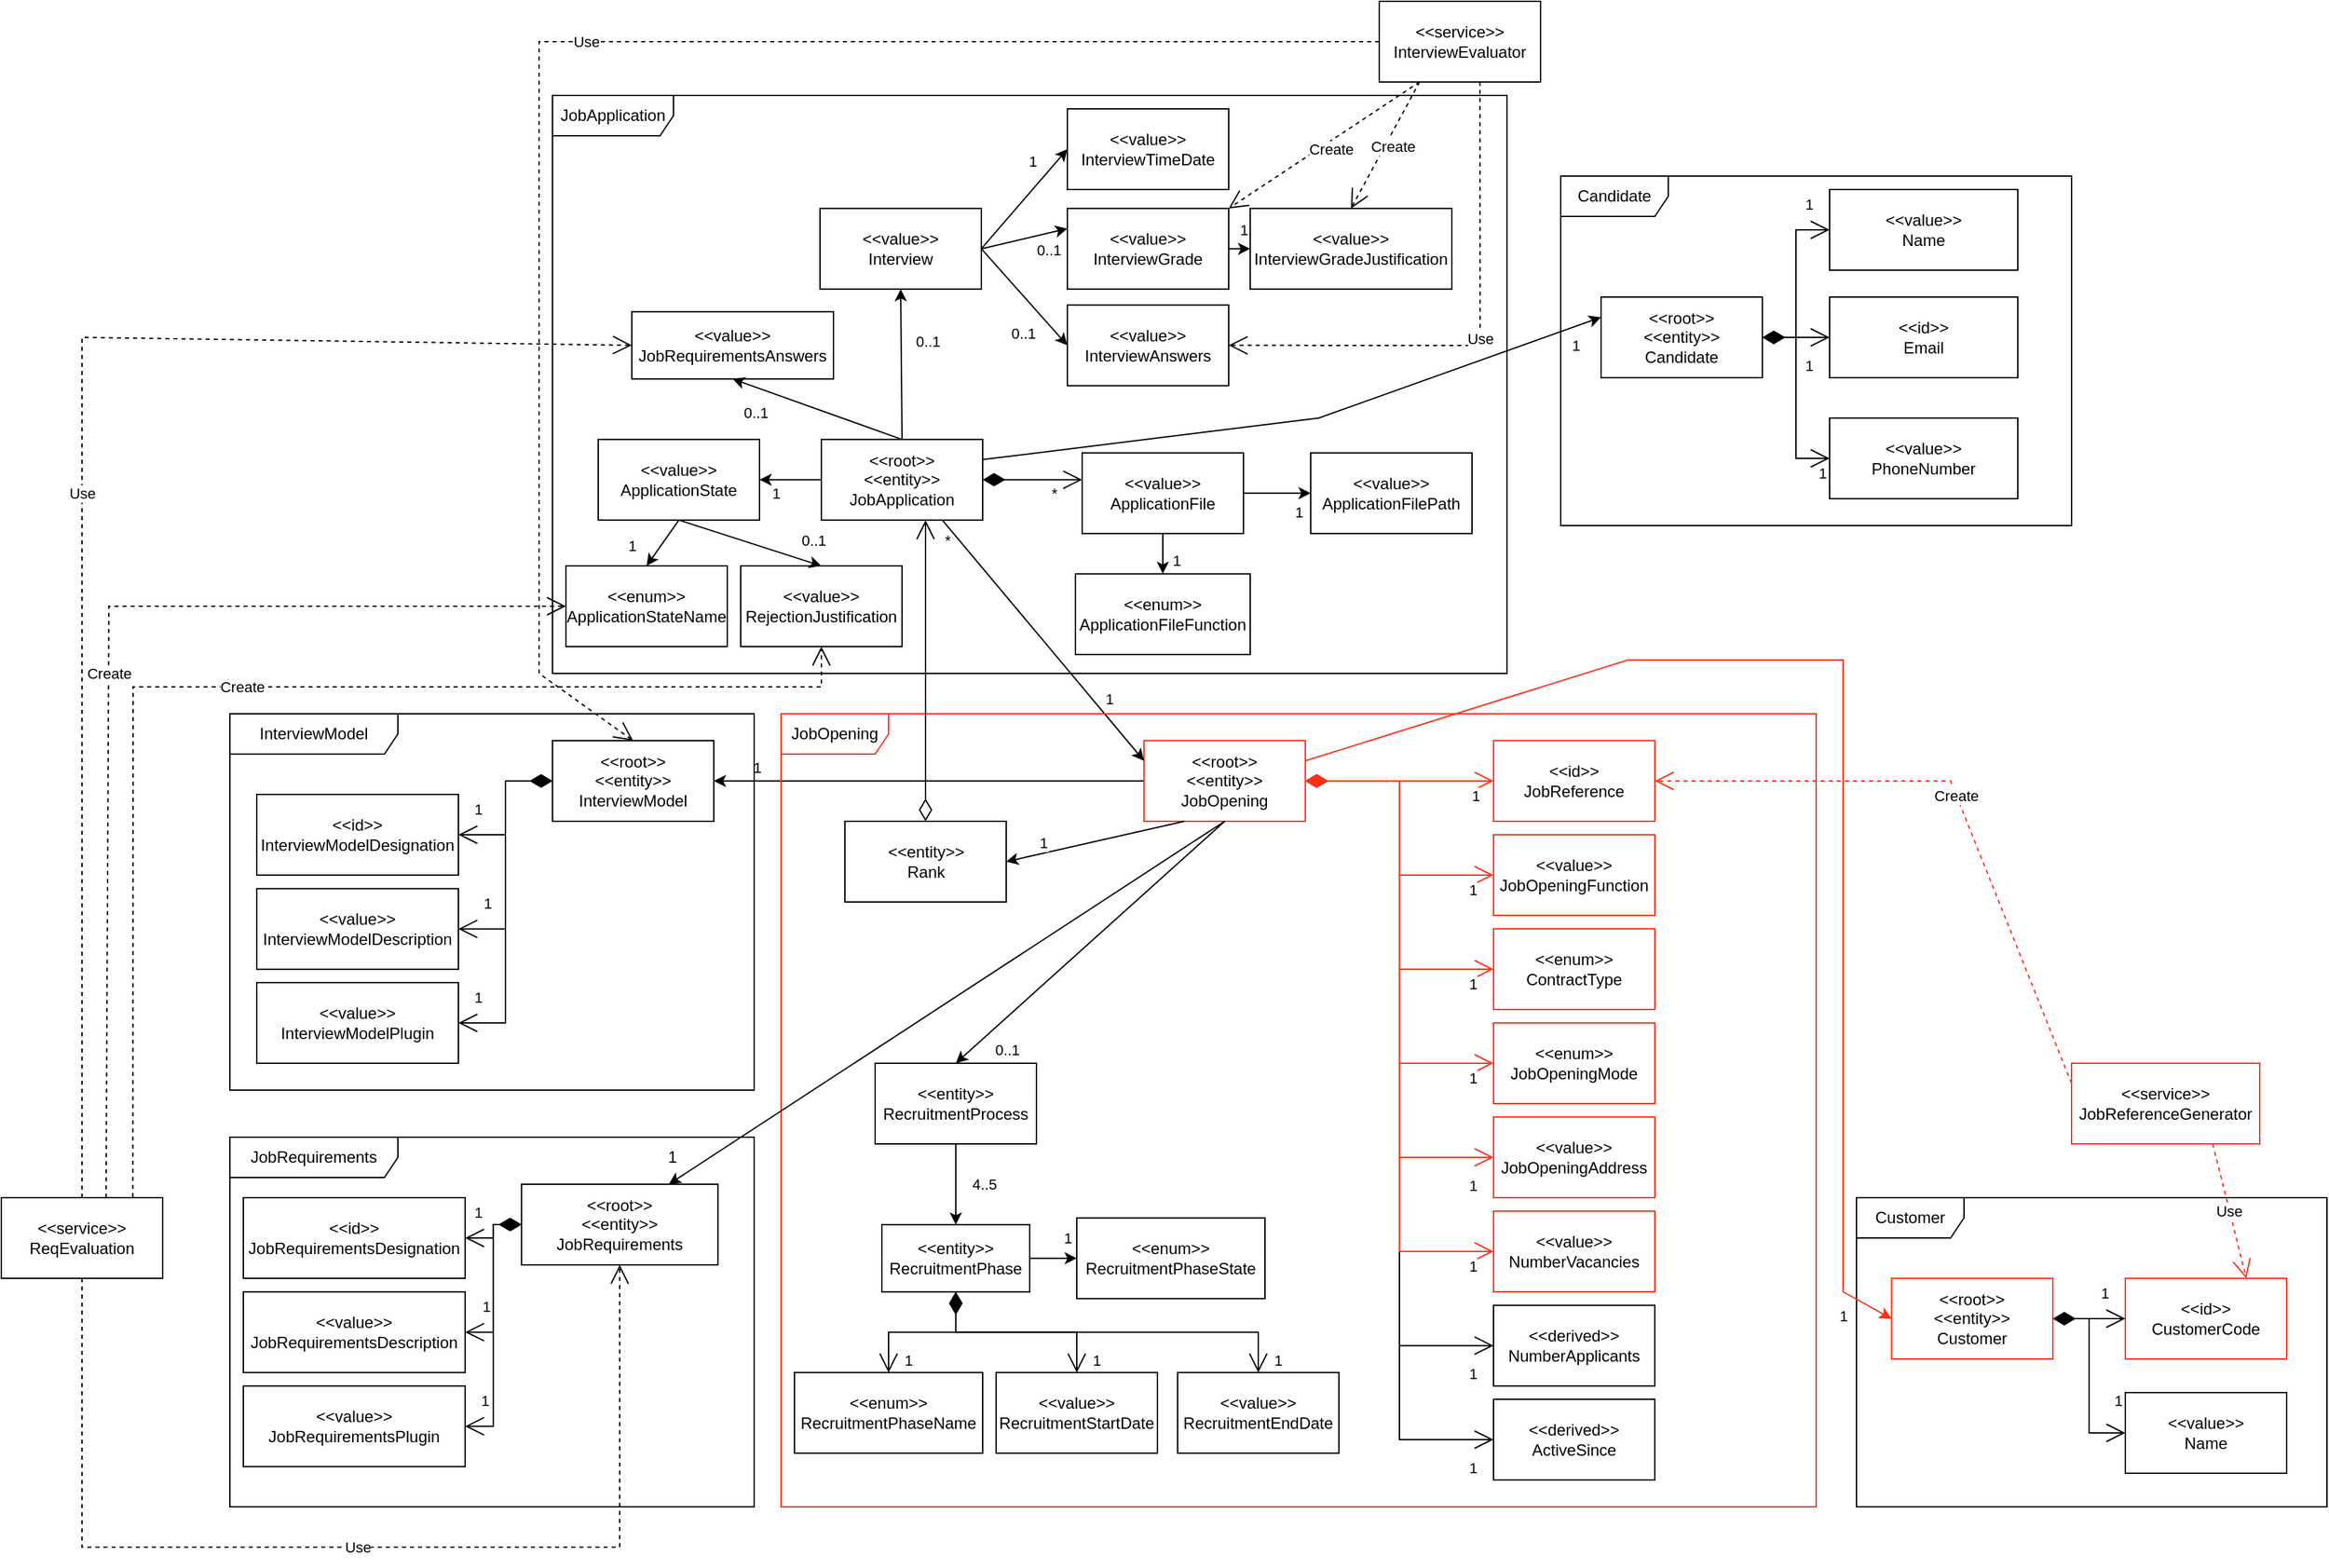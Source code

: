 <mxfile version="24.4.8" type="device">
  <diagram id="xD9Q1s5ZORBC8W6hOrRu" name="Página-1">
    <mxGraphModel dx="2024" dy="800" grid="1" gridSize="10" guides="1" tooltips="1" connect="1" arrows="1" fold="1" page="1" pageScale="1" pageWidth="827" pageHeight="1169" math="0" shadow="0">
      <root>
        <mxCell id="0" />
        <mxCell id="1" parent="0" />
        <mxCell id="188cX_Mxz5e6BBPMjglI-1" value="&lt;div&gt;&amp;lt;&amp;lt;root&amp;gt;&amp;gt;&lt;/div&gt;&amp;lt;&amp;lt;entity&amp;gt;&amp;gt;&lt;div&gt;JobApplication&lt;/div&gt;" style="rounded=0;whiteSpace=wrap;html=1;" parent="1" vertex="1">
          <mxGeometry x="50" y="505.91" width="120" height="60" as="geometry" />
        </mxCell>
        <mxCell id="188cX_Mxz5e6BBPMjglI-2" value="&lt;div&gt;&amp;lt;&amp;lt;root&amp;gt;&amp;gt;&lt;/div&gt;&amp;lt;&amp;lt;entity&amp;gt;&amp;gt;&lt;div&gt;Candidate&lt;/div&gt;" style="rounded=0;whiteSpace=wrap;html=1;" parent="1" vertex="1">
          <mxGeometry x="630" y="400" width="120" height="60" as="geometry" />
        </mxCell>
        <mxCell id="dknXFNBfEHm1j-oNO7Y4-6" style="edgeStyle=orthogonalEdgeStyle;rounded=0;orthogonalLoop=1;jettySize=auto;html=1;exitX=0;exitY=0.5;exitDx=0;exitDy=0;" parent="1" source="188cX_Mxz5e6BBPMjglI-3" target="188cX_Mxz5e6BBPMjglI-41" edge="1">
          <mxGeometry relative="1" as="geometry" />
        </mxCell>
        <mxCell id="dknXFNBfEHm1j-oNO7Y4-7" value="1" style="edgeLabel;html=1;align=center;verticalAlign=middle;resizable=0;points=[];" parent="dknXFNBfEHm1j-oNO7Y4-6" vertex="1" connectable="0">
          <mxGeometry x="0.785" relative="1" as="geometry">
            <mxPoint x="-3" y="-10" as="offset" />
          </mxGeometry>
        </mxCell>
        <mxCell id="188cX_Mxz5e6BBPMjglI-3" value="&lt;div&gt;&amp;lt;&amp;lt;root&amp;gt;&amp;gt;&lt;/div&gt;&amp;lt;&amp;lt;entity&amp;gt;&amp;gt;&lt;div&gt;JobOpening&lt;/div&gt;" style="rounded=0;whiteSpace=wrap;html=1;strokeColor=#FF2E17;" parent="1" vertex="1">
          <mxGeometry x="290" y="730" width="120" height="60" as="geometry" />
        </mxCell>
        <mxCell id="188cX_Mxz5e6BBPMjglI-5" value="" style="endArrow=classic;html=1;rounded=0;exitX=1;exitY=0.25;exitDx=0;exitDy=0;entryX=0;entryY=0.25;entryDx=0;entryDy=0;" parent="1" source="188cX_Mxz5e6BBPMjglI-1" target="188cX_Mxz5e6BBPMjglI-2" edge="1">
          <mxGeometry width="50" height="50" relative="1" as="geometry">
            <mxPoint x="200" y="710" as="sourcePoint" />
            <mxPoint x="250" y="660" as="targetPoint" />
            <Array as="points">
              <mxPoint x="420" y="490" />
            </Array>
          </mxGeometry>
        </mxCell>
        <mxCell id="188cX_Mxz5e6BBPMjglI-6" value="1" style="edgeLabel;html=1;align=center;verticalAlign=middle;resizable=0;points=[];" parent="188cX_Mxz5e6BBPMjglI-5" vertex="1" connectable="0">
          <mxGeometry x="0.634" y="-1" relative="1" as="geometry">
            <mxPoint x="62" y="-9" as="offset" />
          </mxGeometry>
        </mxCell>
        <mxCell id="188cX_Mxz5e6BBPMjglI-9" value="&amp;lt;&amp;lt;value&amp;gt;&amp;gt;&lt;div&gt;Name&lt;/div&gt;" style="rounded=0;whiteSpace=wrap;html=1;" parent="1" vertex="1">
          <mxGeometry x="800" y="320" width="140" height="60" as="geometry" />
        </mxCell>
        <mxCell id="188cX_Mxz5e6BBPMjglI-10" value="&amp;lt;&amp;lt;id&amp;gt;&amp;gt;&lt;div&gt;Email&lt;/div&gt;" style="rounded=0;whiteSpace=wrap;html=1;" parent="1" vertex="1">
          <mxGeometry x="800" y="400" width="140" height="60" as="geometry" />
        </mxCell>
        <mxCell id="188cX_Mxz5e6BBPMjglI-11" value="&amp;lt;&amp;lt;value&amp;gt;&amp;gt;&lt;div&gt;PhoneNumber&lt;/div&gt;" style="rounded=0;whiteSpace=wrap;html=1;" parent="1" vertex="1">
          <mxGeometry x="800" y="490" width="140" height="60" as="geometry" />
        </mxCell>
        <mxCell id="188cX_Mxz5e6BBPMjglI-19" value="&amp;lt;&amp;lt;value&amp;gt;&amp;gt;&lt;div&gt;ApplicationState&lt;/div&gt;" style="rounded=0;whiteSpace=wrap;html=1;" parent="1" vertex="1">
          <mxGeometry x="-116" y="505.91" width="120" height="60" as="geometry" />
        </mxCell>
        <mxCell id="188cX_Mxz5e6BBPMjglI-29" value="" style="endArrow=classic;html=1;rounded=0;exitX=0.75;exitY=1;exitDx=0;exitDy=0;entryX=0;entryY=0.25;entryDx=0;entryDy=0;" parent="1" source="188cX_Mxz5e6BBPMjglI-1" target="188cX_Mxz5e6BBPMjglI-3" edge="1">
          <mxGeometry width="50" height="50" relative="1" as="geometry">
            <mxPoint x="280" y="530" as="sourcePoint" />
            <mxPoint x="330" y="480" as="targetPoint" />
          </mxGeometry>
        </mxCell>
        <mxCell id="188cX_Mxz5e6BBPMjglI-30" value="1" style="edgeLabel;html=1;align=center;verticalAlign=middle;resizable=0;points=[];" parent="188cX_Mxz5e6BBPMjglI-29" vertex="1" connectable="0">
          <mxGeometry x="0.445" y="1" relative="1" as="geometry">
            <mxPoint x="14" y="4" as="offset" />
          </mxGeometry>
        </mxCell>
        <mxCell id="pqjLM57G-Tp6ptc0L5d2-8" style="edgeStyle=orthogonalEdgeStyle;rounded=0;orthogonalLoop=1;jettySize=auto;html=1;exitX=1;exitY=0.5;exitDx=0;exitDy=0;entryX=0;entryY=0.5;entryDx=0;entryDy=0;" parent="1" source="188cX_Mxz5e6BBPMjglI-31" target="pqjLM57G-Tp6ptc0L5d2-6" edge="1">
          <mxGeometry relative="1" as="geometry" />
        </mxCell>
        <mxCell id="pqjLM57G-Tp6ptc0L5d2-9" value="1" style="edgeLabel;html=1;align=center;verticalAlign=middle;resizable=0;points=[];" parent="pqjLM57G-Tp6ptc0L5d2-8" vertex="1" connectable="0">
          <mxGeometry x="0.207" y="1" relative="1" as="geometry">
            <mxPoint x="1" y="-13" as="offset" />
          </mxGeometry>
        </mxCell>
        <mxCell id="188cX_Mxz5e6BBPMjglI-31" value="&amp;lt;&amp;lt;value&amp;gt;&amp;gt;&lt;div&gt;InterviewGrade&lt;/div&gt;" style="rounded=0;whiteSpace=wrap;html=1;" parent="1" vertex="1">
          <mxGeometry x="233" y="334.09" width="120" height="60" as="geometry" />
        </mxCell>
        <mxCell id="188cX_Mxz5e6BBPMjglI-32" value="&lt;div&gt;&lt;span style=&quot;background-color: initial;&quot;&gt;&amp;lt;&amp;lt;value&amp;gt;&amp;gt;&lt;/span&gt;&lt;/div&gt;&lt;div&gt;Interview&lt;/div&gt;" style="rounded=0;whiteSpace=wrap;html=1;" parent="1" vertex="1">
          <mxGeometry x="49" y="334.09" width="120" height="60" as="geometry" />
        </mxCell>
        <mxCell id="188cX_Mxz5e6BBPMjglI-35" value="" style="endArrow=classic;html=1;rounded=0;exitX=1;exitY=0.5;exitDx=0;exitDy=0;entryX=0;entryY=0.25;entryDx=0;entryDy=0;" parent="1" source="188cX_Mxz5e6BBPMjglI-32" target="188cX_Mxz5e6BBPMjglI-31" edge="1">
          <mxGeometry width="50" height="50" relative="1" as="geometry">
            <mxPoint x="49" y="514.09" as="sourcePoint" />
            <mxPoint x="239" y="348.91" as="targetPoint" />
          </mxGeometry>
        </mxCell>
        <mxCell id="188cX_Mxz5e6BBPMjglI-36" value="0..1" style="edgeLabel;html=1;align=center;verticalAlign=middle;resizable=0;points=[];" parent="188cX_Mxz5e6BBPMjglI-35" vertex="1" connectable="0">
          <mxGeometry x="0.548" y="2" relative="1" as="geometry">
            <mxPoint x="1" y="14" as="offset" />
          </mxGeometry>
        </mxCell>
        <mxCell id="188cX_Mxz5e6BBPMjglI-39" value="" style="endArrow=classic;html=1;rounded=0;exitX=0.5;exitY=0;exitDx=0;exitDy=0;entryX=0.5;entryY=1;entryDx=0;entryDy=0;" parent="1" source="188cX_Mxz5e6BBPMjglI-1" target="188cX_Mxz5e6BBPMjglI-32" edge="1">
          <mxGeometry width="50" height="50" relative="1" as="geometry">
            <mxPoint x="99" y="495.91" as="sourcePoint" />
            <mxPoint x="149" y="445.91" as="targetPoint" />
          </mxGeometry>
        </mxCell>
        <mxCell id="188cX_Mxz5e6BBPMjglI-40" value="0..1" style="edgeLabel;html=1;align=center;verticalAlign=middle;resizable=0;points=[];" parent="188cX_Mxz5e6BBPMjglI-39" vertex="1" connectable="0">
          <mxGeometry x="0.803" y="1" relative="1" as="geometry">
            <mxPoint x="21" y="28" as="offset" />
          </mxGeometry>
        </mxCell>
        <mxCell id="188cX_Mxz5e6BBPMjglI-41" value="&lt;div&gt;&amp;lt;&amp;lt;root&amp;gt;&amp;gt;&lt;/div&gt;&amp;lt;&amp;lt;entity&amp;gt;&amp;gt;&lt;div&gt;&lt;div&gt;InterviewModel&lt;/div&gt;&lt;/div&gt;" style="rounded=0;whiteSpace=wrap;html=1;" parent="1" vertex="1">
          <mxGeometry x="-150" y="730.0" width="120" height="60" as="geometry" />
        </mxCell>
        <mxCell id="188cX_Mxz5e6BBPMjglI-44" value="JobApplication" style="shape=umlFrame;whiteSpace=wrap;html=1;pointerEvents=0;width=90;height=30;" parent="1" vertex="1">
          <mxGeometry x="-150" y="250" width="710" height="430" as="geometry" />
        </mxCell>
        <mxCell id="188cX_Mxz5e6BBPMjglI-45" value="Candidate" style="shape=umlFrame;whiteSpace=wrap;html=1;pointerEvents=0;width=80;height=30;" parent="1" vertex="1">
          <mxGeometry x="600" y="310" width="380" height="260" as="geometry" />
        </mxCell>
        <mxCell id="188cX_Mxz5e6BBPMjglI-55" value="JobOpening" style="shape=umlFrame;whiteSpace=wrap;html=1;pointerEvents=0;width=80;height=30;strokeColor=#FF2E17;" parent="1" vertex="1">
          <mxGeometry x="20" y="710" width="770" height="590" as="geometry" />
        </mxCell>
        <mxCell id="188cX_Mxz5e6BBPMjglI-56" value="&amp;lt;&amp;lt;entity&amp;gt;&amp;gt;&lt;div&gt;RecruitmentPhase&lt;/div&gt;" style="html=1;whiteSpace=wrap;" parent="1" vertex="1">
          <mxGeometry x="95" y="1090.11" width="110" height="50" as="geometry" />
        </mxCell>
        <mxCell id="188cX_Mxz5e6BBPMjglI-66" value="&lt;div&gt;&lt;span style=&quot;background-color: initial;&quot;&gt;&amp;lt;&amp;lt;entity&amp;gt;&amp;gt;&lt;/span&gt;&lt;/div&gt;&lt;div&gt;RecruitmentProcess&lt;/div&gt;" style="whiteSpace=wrap;html=1;" parent="1" vertex="1">
          <mxGeometry x="90" y="970" width="120" height="60" as="geometry" />
        </mxCell>
        <mxCell id="188cX_Mxz5e6BBPMjglI-67" value="&amp;lt;&amp;lt;id&amp;gt;&amp;gt;&lt;div&gt;JobReference&lt;/div&gt;" style="whiteSpace=wrap;html=1;strokeColor=#FF2E17;" parent="1" vertex="1">
          <mxGeometry x="550" y="730" width="120" height="60" as="geometry" />
        </mxCell>
        <mxCell id="188cX_Mxz5e6BBPMjglI-68" value="&amp;lt;&amp;lt;value&amp;gt;&amp;gt;&lt;div&gt;JobOpeningFunction&lt;/div&gt;" style="whiteSpace=wrap;html=1;strokeColor=#FF2E17;" parent="1" vertex="1">
          <mxGeometry x="550" y="800" width="120" height="60" as="geometry" />
        </mxCell>
        <mxCell id="188cX_Mxz5e6BBPMjglI-75" value="&amp;lt;&amp;lt;root&amp;gt;&amp;gt;&lt;div&gt;&amp;lt;&amp;lt;entity&amp;gt;&amp;gt;&lt;div&gt;Customer&lt;/div&gt;&lt;/div&gt;" style="whiteSpace=wrap;html=1;strokeColor=#FF2E17;" parent="1" vertex="1">
          <mxGeometry x="846.12" y="1130" width="120" height="60" as="geometry" />
        </mxCell>
        <mxCell id="188cX_Mxz5e6BBPMjglI-79" value="Customer" style="shape=umlFrame;whiteSpace=wrap;html=1;pointerEvents=0;width=80;height=30;" parent="1" vertex="1">
          <mxGeometry x="820" y="1070" width="350" height="230" as="geometry" />
        </mxCell>
        <mxCell id="188cX_Mxz5e6BBPMjglI-90" value="" style="endArrow=classic;html=1;rounded=0;exitX=1;exitY=0.25;exitDx=0;exitDy=0;entryX=0;entryY=0.5;entryDx=0;entryDy=0;strokeColor=#FF2E17;" parent="1" source="188cX_Mxz5e6BBPMjglI-3" target="188cX_Mxz5e6BBPMjglI-75" edge="1">
          <mxGeometry width="50" height="50" relative="1" as="geometry">
            <mxPoint x="460" y="800" as="sourcePoint" />
            <mxPoint x="600" y="810" as="targetPoint" />
            <Array as="points">
              <mxPoint x="650" y="670" />
              <mxPoint x="810" y="670" />
              <mxPoint x="810" y="1140" />
            </Array>
          </mxGeometry>
        </mxCell>
        <mxCell id="188cX_Mxz5e6BBPMjglI-91" value="1" style="edgeLabel;html=1;align=center;verticalAlign=middle;resizable=0;points=[];" parent="188cX_Mxz5e6BBPMjglI-90" vertex="1" connectable="0">
          <mxGeometry x="0.681" y="-1" relative="1" as="geometry">
            <mxPoint x="1" y="124" as="offset" />
          </mxGeometry>
        </mxCell>
        <mxCell id="188cX_Mxz5e6BBPMjglI-92" value="&amp;lt;&amp;lt;derived&amp;gt;&amp;gt;&lt;div&gt;NumberApplicants&lt;/div&gt;" style="rounded=0;whiteSpace=wrap;html=1;" parent="1" vertex="1">
          <mxGeometry x="550" y="1150.11" width="120" height="60" as="geometry" />
        </mxCell>
        <mxCell id="188cX_Mxz5e6BBPMjglI-99" value="&amp;lt;&amp;lt;root&amp;gt;&amp;gt;&lt;div&gt;&amp;lt;&amp;lt;entity&amp;gt;&amp;gt;&lt;br&gt;&lt;div&gt;JobRequirements&lt;/div&gt;&lt;/div&gt;" style="whiteSpace=wrap;html=1;" parent="1" vertex="1">
          <mxGeometry x="-173.06" y="1060" width="146.12" height="60" as="geometry" />
        </mxCell>
        <mxCell id="188cX_Mxz5e6BBPMjglI-100" value="&amp;lt;&amp;lt;value&amp;gt;&amp;gt;&lt;div&gt;InterviewTimeDate&lt;/div&gt;" style="rounded=0;whiteSpace=wrap;html=1;" parent="1" vertex="1">
          <mxGeometry x="233" y="260.0" width="120" height="60" as="geometry" />
        </mxCell>
        <mxCell id="188cX_Mxz5e6BBPMjglI-101" value="" style="endArrow=classic;html=1;rounded=0;exitX=1;exitY=0.5;exitDx=0;exitDy=0;entryX=0;entryY=0.5;entryDx=0;entryDy=0;" parent="1" source="188cX_Mxz5e6BBPMjglI-32" target="188cX_Mxz5e6BBPMjglI-100" edge="1">
          <mxGeometry width="50" height="50" relative="1" as="geometry">
            <mxPoint x="229" y="455.91" as="sourcePoint" />
            <mxPoint x="279" y="405.91" as="targetPoint" />
          </mxGeometry>
        </mxCell>
        <mxCell id="188cX_Mxz5e6BBPMjglI-102" value="1" style="edgeLabel;html=1;align=center;verticalAlign=middle;resizable=0;points=[];" parent="188cX_Mxz5e6BBPMjglI-101" vertex="1" connectable="0">
          <mxGeometry x="0.393" y="3" relative="1" as="geometry">
            <mxPoint x="-4" y="-12" as="offset" />
          </mxGeometry>
        </mxCell>
        <mxCell id="188cX_Mxz5e6BBPMjglI-104" value="" style="endArrow=classic;html=1;rounded=0;exitX=0.5;exitY=1;exitDx=0;exitDy=0;entryX=0.75;entryY=0;entryDx=0;entryDy=0;" parent="1" source="188cX_Mxz5e6BBPMjglI-3" target="188cX_Mxz5e6BBPMjglI-99" edge="1">
          <mxGeometry width="50" height="50" relative="1" as="geometry">
            <mxPoint x="520" y="1130" as="sourcePoint" />
            <mxPoint x="570" y="1080" as="targetPoint" />
            <Array as="points" />
          </mxGeometry>
        </mxCell>
        <mxCell id="188cX_Mxz5e6BBPMjglI-106" value="" style="endArrow=open;html=1;endSize=12;startArrow=diamondThin;startSize=14;startFill=1;edgeStyle=orthogonalEdgeStyle;align=left;verticalAlign=bottom;rounded=0;exitX=1;exitY=0.5;exitDx=0;exitDy=0;" parent="1" source="188cX_Mxz5e6BBPMjglI-1" target="188cX_Mxz5e6BBPMjglI-107" edge="1">
          <mxGeometry y="160" relative="1" as="geometry">
            <mxPoint x="79" y="475.91" as="sourcePoint" />
            <mxPoint x="199" y="535.91" as="targetPoint" />
            <Array as="points">
              <mxPoint x="229" y="535.91" />
              <mxPoint x="229" y="535.91" />
            </Array>
            <mxPoint as="offset" />
          </mxGeometry>
        </mxCell>
        <mxCell id="188cX_Mxz5e6BBPMjglI-108" value="*" style="edgeLabel;html=1;align=center;verticalAlign=middle;resizable=0;points=[];" parent="188cX_Mxz5e6BBPMjglI-106" vertex="1" connectable="0">
          <mxGeometry x="0.532" y="1" relative="1" as="geometry">
            <mxPoint x="-4" y="11" as="offset" />
          </mxGeometry>
        </mxCell>
        <mxCell id="188cX_Mxz5e6BBPMjglI-107" value="&lt;div&gt;&amp;lt;&amp;lt;value&amp;gt;&amp;gt;&lt;/div&gt;ApplicationFile" style="rounded=0;whiteSpace=wrap;html=1;" parent="1" vertex="1">
          <mxGeometry x="244" y="515.91" width="120" height="60" as="geometry" />
        </mxCell>
        <mxCell id="188cX_Mxz5e6BBPMjglI-109" value="&lt;div&gt;&amp;lt;&amp;lt;value&amp;gt;&amp;gt;&lt;/div&gt;&lt;div&gt;&lt;span style=&quot;background-color: initial;&quot;&gt;JobRequirements&lt;/span&gt;&lt;span style=&quot;background-color: initial;&quot;&gt;Answers&lt;/span&gt;&lt;/div&gt;" style="html=1;whiteSpace=wrap;" parent="1" vertex="1">
          <mxGeometry x="-91" y="410.91" width="150" height="50" as="geometry" />
        </mxCell>
        <mxCell id="188cX_Mxz5e6BBPMjglI-110" value="&lt;div&gt;&amp;lt;&amp;lt;value&amp;gt;&amp;gt;&lt;/div&gt;&lt;div&gt;InterviewAnswers&lt;/div&gt;" style="whiteSpace=wrap;html=1;" parent="1" vertex="1">
          <mxGeometry x="233" y="405.91" width="120" height="60" as="geometry" />
        </mxCell>
        <mxCell id="188cX_Mxz5e6BBPMjglI-111" value="&lt;div&gt;&amp;lt;&amp;lt;enum&amp;gt;&amp;gt;&lt;/div&gt;ApplicationFileFunction" style="whiteSpace=wrap;html=1;" parent="1" vertex="1">
          <mxGeometry x="239" y="605.91" width="130" height="60" as="geometry" />
        </mxCell>
        <mxCell id="188cX_Mxz5e6BBPMjglI-112" value="&lt;div&gt;&amp;lt;&amp;lt;entity&amp;gt;&amp;gt;&lt;/div&gt;Rank" style="whiteSpace=wrap;html=1;" parent="1" vertex="1">
          <mxGeometry x="67.5" y="790" width="120" height="60" as="geometry" />
        </mxCell>
        <mxCell id="188cX_Mxz5e6BBPMjglI-114" value="*" style="endArrow=open;html=1;endSize=12;startArrow=diamondThin;startSize=14;startFill=0;edgeStyle=orthogonalEdgeStyle;align=left;verticalAlign=bottom;rounded=0;exitX=0.5;exitY=0;exitDx=0;exitDy=0;" parent="1" source="188cX_Mxz5e6BBPMjglI-112" edge="1">
          <mxGeometry x="0.782" y="-12" relative="1" as="geometry">
            <mxPoint x="270" y="850" as="sourcePoint" />
            <mxPoint x="128" y="566" as="targetPoint" />
            <Array as="points">
              <mxPoint x="128" y="566" />
            </Array>
            <mxPoint as="offset" />
          </mxGeometry>
        </mxCell>
        <mxCell id="188cX_Mxz5e6BBPMjglI-115" value="1" style="endArrow=open;html=1;endSize=12;startArrow=diamondThin;startSize=14;startFill=1;edgeStyle=orthogonalEdgeStyle;align=left;verticalAlign=bottom;rounded=0;exitX=1;exitY=0.5;exitDx=0;exitDy=0;entryX=0;entryY=0.5;entryDx=0;entryDy=0;" parent="1" source="188cX_Mxz5e6BBPMjglI-2" target="188cX_Mxz5e6BBPMjglI-9" edge="1">
          <mxGeometry x="0.692" y="10" relative="1" as="geometry">
            <mxPoint x="650" y="520" as="sourcePoint" />
            <mxPoint x="810" y="520" as="targetPoint" />
            <mxPoint as="offset" />
          </mxGeometry>
        </mxCell>
        <mxCell id="188cX_Mxz5e6BBPMjglI-116" value="1" style="endArrow=open;html=1;endSize=12;startArrow=diamondThin;startSize=14;startFill=1;edgeStyle=orthogonalEdgeStyle;align=left;verticalAlign=bottom;rounded=0;exitX=1;exitY=0.5;exitDx=0;exitDy=0;entryX=0;entryY=0.5;entryDx=0;entryDy=0;" parent="1" source="188cX_Mxz5e6BBPMjglI-2" target="188cX_Mxz5e6BBPMjglI-10" edge="1">
          <mxGeometry x="0.2" y="-30" relative="1" as="geometry">
            <mxPoint x="650" y="520" as="sourcePoint" />
            <mxPoint x="810" y="520" as="targetPoint" />
            <mxPoint as="offset" />
          </mxGeometry>
        </mxCell>
        <mxCell id="188cX_Mxz5e6BBPMjglI-118" value="1" style="endArrow=open;html=1;endSize=12;startArrow=diamondThin;startSize=14;startFill=1;edgeStyle=orthogonalEdgeStyle;align=left;verticalAlign=bottom;rounded=0;exitX=1;exitY=0.5;exitDx=0;exitDy=0;entryX=0;entryY=0.5;entryDx=0;entryDy=0;" parent="1" source="188cX_Mxz5e6BBPMjglI-2" target="188cX_Mxz5e6BBPMjglI-11" edge="1">
          <mxGeometry x="0.857" y="-20" relative="1" as="geometry">
            <mxPoint x="660" y="510" as="sourcePoint" />
            <mxPoint x="820" y="510" as="targetPoint" />
            <mxPoint as="offset" />
          </mxGeometry>
        </mxCell>
        <mxCell id="188cX_Mxz5e6BBPMjglI-119" value="" style="endArrow=classic;html=1;rounded=0;exitX=0.5;exitY=1;exitDx=0;exitDy=0;entryX=0.5;entryY=0;entryDx=0;entryDy=0;" parent="1" source="188cX_Mxz5e6BBPMjglI-107" target="188cX_Mxz5e6BBPMjglI-111" edge="1">
          <mxGeometry width="50" height="50" relative="1" as="geometry">
            <mxPoint x="189" y="585.91" as="sourcePoint" />
            <mxPoint x="239" y="535.91" as="targetPoint" />
          </mxGeometry>
        </mxCell>
        <mxCell id="188cX_Mxz5e6BBPMjglI-120" value="1" style="edgeLabel;html=1;align=center;verticalAlign=middle;resizable=0;points=[];" parent="188cX_Mxz5e6BBPMjglI-119" vertex="1" connectable="0">
          <mxGeometry x="0.174" y="-3" relative="1" as="geometry">
            <mxPoint x="13" y="2" as="offset" />
          </mxGeometry>
        </mxCell>
        <mxCell id="188cX_Mxz5e6BBPMjglI-121" value="&amp;lt;&amp;lt;id&amp;gt;&amp;gt;&lt;div&gt;CustomerCode&lt;/div&gt;" style="whiteSpace=wrap;html=1;strokeColor=#FF2E17;" parent="1" vertex="1">
          <mxGeometry x="1020" y="1130" width="120" height="60" as="geometry" />
        </mxCell>
        <mxCell id="188cX_Mxz5e6BBPMjglI-126" value="&amp;lt;&amp;lt;service&amp;gt;&amp;gt;&lt;div&gt;JobReferenceGenerator&lt;/div&gt;" style="whiteSpace=wrap;html=1;strokeColor=#FF2E17;" parent="1" vertex="1">
          <mxGeometry x="980" y="970" width="140" height="60" as="geometry" />
        </mxCell>
        <mxCell id="vRghamP0GRyE3Ps7socr-2" value="" style="endArrow=classic;html=1;rounded=0;exitX=0.25;exitY=1;exitDx=0;exitDy=0;entryX=1;entryY=0.5;entryDx=0;entryDy=0;" parent="1" source="188cX_Mxz5e6BBPMjglI-3" target="188cX_Mxz5e6BBPMjglI-112" edge="1">
          <mxGeometry width="50" height="50" relative="1" as="geometry">
            <mxPoint x="450" y="850" as="sourcePoint" />
            <mxPoint x="500" y="800" as="targetPoint" />
          </mxGeometry>
        </mxCell>
        <mxCell id="vRghamP0GRyE3Ps7socr-3" value="1" style="edgeLabel;html=1;align=center;verticalAlign=middle;resizable=0;points=[];" parent="vRghamP0GRyE3Ps7socr-2" vertex="1" connectable="0">
          <mxGeometry x="0.465" y="-4" relative="1" as="geometry">
            <mxPoint x="-7" y="-2" as="offset" />
          </mxGeometry>
        </mxCell>
        <mxCell id="vRghamP0GRyE3Ps7socr-4" value="Use" style="endArrow=open;endSize=12;dashed=1;html=1;rounded=0;exitX=0.75;exitY=1;exitDx=0;exitDy=0;entryX=0.75;entryY=0;entryDx=0;entryDy=0;strokeColor=#FF2E17;" parent="1" source="188cX_Mxz5e6BBPMjglI-126" target="188cX_Mxz5e6BBPMjglI-121" edge="1">
          <mxGeometry width="160" relative="1" as="geometry">
            <mxPoint x="740" y="1100" as="sourcePoint" />
            <mxPoint x="900" y="1100" as="targetPoint" />
          </mxGeometry>
        </mxCell>
        <mxCell id="vRghamP0GRyE3Ps7socr-5" value="Create" style="endArrow=open;endSize=12;dashed=1;html=1;rounded=0;exitX=0;exitY=0.25;exitDx=0;exitDy=0;entryX=1;entryY=0.5;entryDx=0;entryDy=0;strokeColor=#FF2E17;" parent="1" source="188cX_Mxz5e6BBPMjglI-126" target="188cX_Mxz5e6BBPMjglI-67" edge="1">
          <mxGeometry width="160" relative="1" as="geometry">
            <mxPoint x="740" y="1000" as="sourcePoint" />
            <mxPoint x="900" y="1000" as="targetPoint" />
            <Array as="points">
              <mxPoint x="890" y="760" />
            </Array>
          </mxGeometry>
        </mxCell>
        <mxCell id="1GQYE8DV-c6NJ7JUYUBM-2" value="" style="endArrow=classic;html=1;rounded=0;exitX=1;exitY=0.5;exitDx=0;exitDy=0;entryX=0;entryY=0.5;entryDx=0;entryDy=0;" parent="1" source="188cX_Mxz5e6BBPMjglI-32" target="188cX_Mxz5e6BBPMjglI-110" edge="1">
          <mxGeometry width="50" height="50" relative="1" as="geometry">
            <mxPoint x="459" y="565.91" as="sourcePoint" />
            <mxPoint x="509" y="515.91" as="targetPoint" />
          </mxGeometry>
        </mxCell>
        <mxCell id="jKaGb5JhLGxehMvIyCHq-10" value="0..1" style="edgeLabel;html=1;align=center;verticalAlign=middle;resizable=0;points=[];" parent="1GQYE8DV-c6NJ7JUYUBM-2" vertex="1" connectable="0">
          <mxGeometry x="0.379" y="-1" relative="1" as="geometry">
            <mxPoint x="-13" y="12" as="offset" />
          </mxGeometry>
        </mxCell>
        <mxCell id="1GQYE8DV-c6NJ7JUYUBM-3" value="" style="endArrow=classic;html=1;rounded=0;exitX=0.5;exitY=1;exitDx=0;exitDy=0;entryX=0.5;entryY=0;entryDx=0;entryDy=0;" parent="1" source="188cX_Mxz5e6BBPMjglI-3" target="188cX_Mxz5e6BBPMjglI-66" edge="1">
          <mxGeometry width="50" height="50" relative="1" as="geometry">
            <mxPoint x="520" y="1090" as="sourcePoint" />
            <mxPoint x="350" y="1420" as="targetPoint" />
            <Array as="points" />
          </mxGeometry>
        </mxCell>
        <mxCell id="jKaGb5JhLGxehMvIyCHq-43" value="0..1" style="edgeLabel;html=1;align=center;verticalAlign=middle;resizable=0;points=[];" parent="1GQYE8DV-c6NJ7JUYUBM-3" vertex="1" connectable="0">
          <mxGeometry x="0.875" y="-1" relative="1" as="geometry">
            <mxPoint x="26" y="2" as="offset" />
          </mxGeometry>
        </mxCell>
        <mxCell id="1GQYE8DV-c6NJ7JUYUBM-5" value="" style="endArrow=classic;html=1;rounded=0;entryX=0.5;entryY=0;entryDx=0;entryDy=0;exitX=0.5;exitY=1;exitDx=0;exitDy=0;" parent="1" source="188cX_Mxz5e6BBPMjglI-66" target="188cX_Mxz5e6BBPMjglI-56" edge="1">
          <mxGeometry width="50" height="50" relative="1" as="geometry">
            <mxPoint x="807.5" y="1105.37" as="sourcePoint" />
            <mxPoint x="857.5" y="1055.37" as="targetPoint" />
          </mxGeometry>
        </mxCell>
        <mxCell id="jKaGb5JhLGxehMvIyCHq-44" value="4..5" style="edgeLabel;html=1;align=center;verticalAlign=middle;resizable=0;points=[];" parent="1GQYE8DV-c6NJ7JUYUBM-5" vertex="1" connectable="0">
          <mxGeometry x="0.288" relative="1" as="geometry">
            <mxPoint x="21" y="-9" as="offset" />
          </mxGeometry>
        </mxCell>
        <mxCell id="1GQYE8DV-c6NJ7JUYUBM-10" value="&lt;div&gt;&amp;lt;&amp;lt;value&amp;gt;&amp;gt;&lt;/div&gt;&lt;div&gt;RecruitmentStartDate&lt;/div&gt;" style="rounded=0;whiteSpace=wrap;html=1;" parent="1" vertex="1">
          <mxGeometry x="180" y="1200.11" width="120" height="60" as="geometry" />
        </mxCell>
        <mxCell id="1GQYE8DV-c6NJ7JUYUBM-11" value="&lt;div&gt;&amp;lt;&amp;lt;value&amp;gt;&amp;gt;&lt;/div&gt;&lt;div&gt;RecruitmentEndDate&lt;br&gt;&lt;/div&gt;" style="rounded=0;whiteSpace=wrap;html=1;" parent="1" vertex="1">
          <mxGeometry x="315" y="1200.11" width="120" height="60" as="geometry" />
        </mxCell>
        <mxCell id="1GQYE8DV-c6NJ7JUYUBM-20" value="&lt;div&gt;&amp;lt;&amp;lt;enum&amp;gt;&amp;gt;&lt;/div&gt;Recruitment&lt;span style=&quot;background-color: initial;&quot;&gt;PhaseState&lt;/span&gt;" style="rounded=0;whiteSpace=wrap;html=1;" parent="1" vertex="1">
          <mxGeometry x="240" y="1085.11" width="140" height="60" as="geometry" />
        </mxCell>
        <mxCell id="1GQYE8DV-c6NJ7JUYUBM-33" value="1" style="text;strokeColor=none;fillColor=none;align=left;verticalAlign=middle;spacingLeft=4;spacingRight=4;overflow=hidden;points=[[0,0.5],[1,0.5]];portConstraint=eastwest;rotatable=0;whiteSpace=wrap;html=1;" parent="1" vertex="1">
          <mxGeometry x="-70" y="1025" width="20" height="30" as="geometry" />
        </mxCell>
        <mxCell id="1GQYE8DV-c6NJ7JUYUBM-36" value="" style="endArrow=classic;html=1;rounded=0;exitX=0.5;exitY=0;exitDx=0;exitDy=0;entryX=0.5;entryY=1;entryDx=0;entryDy=0;" parent="1" source="188cX_Mxz5e6BBPMjglI-1" target="188cX_Mxz5e6BBPMjglI-109" edge="1">
          <mxGeometry width="50" height="50" relative="1" as="geometry">
            <mxPoint x="159" y="435.91" as="sourcePoint" />
            <mxPoint x="209" y="385.91" as="targetPoint" />
          </mxGeometry>
        </mxCell>
        <mxCell id="HSFCwqfno7c8WLVAibmS-2" value="0..1" style="edgeLabel;html=1;align=center;verticalAlign=middle;resizable=0;points=[];" parent="1GQYE8DV-c6NJ7JUYUBM-36" vertex="1" connectable="0">
          <mxGeometry x="0.741" y="-1" relative="1" as="geometry">
            <mxPoint y="20" as="offset" />
          </mxGeometry>
        </mxCell>
        <mxCell id="1GQYE8DV-c6NJ7JUYUBM-39" value="&lt;div&gt;&amp;lt;&amp;lt;enum&amp;gt;&amp;gt;&lt;/div&gt;&lt;div&gt;RecruitmentPhaseName&lt;/div&gt;" style="rounded=0;whiteSpace=wrap;html=1;" parent="1" vertex="1">
          <mxGeometry x="30" y="1200.11" width="140" height="60" as="geometry" />
        </mxCell>
        <mxCell id="1GQYE8DV-c6NJ7JUYUBM-45" value="InterviewModel" style="shape=umlFrame;whiteSpace=wrap;html=1;pointerEvents=0;width=125;height=30;" parent="1" vertex="1">
          <mxGeometry x="-390" y="710" width="390" height="280" as="geometry" />
        </mxCell>
        <mxCell id="1GQYE8DV-c6NJ7JUYUBM-46" value="JobRequirements" style="shape=umlFrame;whiteSpace=wrap;html=1;pointerEvents=0;width=125;height=30;" parent="1" vertex="1">
          <mxGeometry x="-390" y="1025" width="390" height="275" as="geometry" />
        </mxCell>
        <mxCell id="1GQYE8DV-c6NJ7JUYUBM-49" value="&lt;div&gt;&amp;lt;&amp;lt;service&amp;gt;&amp;gt;&lt;/div&gt;&lt;div&gt;ReqEvaluation&lt;/div&gt;" style="rounded=0;whiteSpace=wrap;html=1;" parent="1" vertex="1">
          <mxGeometry x="-560" y="1070" width="120" height="60" as="geometry" />
        </mxCell>
        <mxCell id="dknXFNBfEHm1j-oNO7Y4-1" value="Use" style="endArrow=open;endSize=12;dashed=1;html=1;rounded=0;exitX=0.5;exitY=1;exitDx=0;exitDy=0;entryX=0.5;entryY=1;entryDx=0;entryDy=0;" parent="1" source="1GQYE8DV-c6NJ7JUYUBM-49" target="188cX_Mxz5e6BBPMjglI-99" edge="1">
          <mxGeometry width="160" relative="1" as="geometry">
            <mxPoint x="-250" y="1190" as="sourcePoint" />
            <mxPoint x="-90" y="1190" as="targetPoint" />
            <Array as="points">
              <mxPoint x="-500" y="1330" />
              <mxPoint x="-100" y="1330" />
            </Array>
          </mxGeometry>
        </mxCell>
        <mxCell id="dknXFNBfEHm1j-oNO7Y4-2" value="&amp;lt;&amp;lt;service&amp;gt;&amp;gt;&lt;br&gt;InterviewEvaluator" style="whiteSpace=wrap;html=1;" parent="1" vertex="1">
          <mxGeometry x="465" y="180" width="120" height="60" as="geometry" />
        </mxCell>
        <mxCell id="dknXFNBfEHm1j-oNO7Y4-3" value="Create" style="endArrow=open;endSize=12;dashed=1;html=1;rounded=0;exitX=0.25;exitY=1;exitDx=0;exitDy=0;entryX=1;entryY=0;entryDx=0;entryDy=0;" parent="1" source="dknXFNBfEHm1j-oNO7Y4-2" target="188cX_Mxz5e6BBPMjglI-31" edge="1">
          <mxGeometry x="-0.033" y="5" width="160" relative="1" as="geometry">
            <mxPoint x="380" y="430" as="sourcePoint" />
            <mxPoint x="540" y="430" as="targetPoint" />
            <mxPoint as="offset" />
          </mxGeometry>
        </mxCell>
        <mxCell id="dknXFNBfEHm1j-oNO7Y4-4" value="Use" style="endArrow=open;endSize=12;dashed=1;html=1;rounded=0;exitX=0.624;exitY=0.998;exitDx=0;exitDy=0;entryX=1;entryY=0.5;entryDx=0;entryDy=0;exitPerimeter=0;" parent="1" source="dknXFNBfEHm1j-oNO7Y4-2" target="188cX_Mxz5e6BBPMjglI-110" edge="1">
          <mxGeometry width="160" relative="1" as="geometry">
            <mxPoint x="505" y="250" as="sourcePoint" />
            <mxPoint x="440" y="368" as="targetPoint" />
            <Array as="points">
              <mxPoint x="540" y="436" />
            </Array>
          </mxGeometry>
        </mxCell>
        <mxCell id="dknXFNBfEHm1j-oNO7Y4-5" value="&amp;lt;&amp;lt;id&amp;gt;&amp;gt;&lt;div&gt;JobRequirementsDesignation&lt;/div&gt;" style="whiteSpace=wrap;html=1;" parent="1" vertex="1">
          <mxGeometry x="-380" y="1070" width="165" height="60" as="geometry" />
        </mxCell>
        <mxCell id="dknXFNBfEHm1j-oNO7Y4-8" value="&amp;lt;&amp;lt;value&amp;gt;&amp;gt;&lt;br&gt;&lt;div&gt;&lt;span style=&quot;background-color: initial;&quot;&gt;JobRequirements&lt;/span&gt;Description&lt;/div&gt;" style="whiteSpace=wrap;html=1;" parent="1" vertex="1">
          <mxGeometry x="-380" y="1140.11" width="165" height="60" as="geometry" />
        </mxCell>
        <mxCell id="dknXFNBfEHm1j-oNO7Y4-9" value="&amp;lt;&amp;lt;value&amp;gt;&amp;gt;&lt;br&gt;&lt;div&gt;&lt;span style=&quot;background-color: initial;&quot;&gt;JobRequirements&lt;/span&gt;Plugin&lt;/div&gt;" style="whiteSpace=wrap;html=1;" parent="1" vertex="1">
          <mxGeometry x="-380" y="1210.11" width="165" height="60" as="geometry" />
        </mxCell>
        <mxCell id="dknXFNBfEHm1j-oNO7Y4-10" value="&amp;lt;&amp;lt;id&amp;gt;&amp;gt;&lt;div&gt;InterviewModelDesignation&lt;/div&gt;" style="whiteSpace=wrap;html=1;" parent="1" vertex="1">
          <mxGeometry x="-370" y="770" width="150" height="60" as="geometry" />
        </mxCell>
        <mxCell id="dknXFNBfEHm1j-oNO7Y4-11" value="&amp;lt;&amp;lt;value&amp;gt;&amp;gt;&lt;div&gt;InterviewModelDescription&lt;/div&gt;" style="whiteSpace=wrap;html=1;" parent="1" vertex="1">
          <mxGeometry x="-370" y="840.11" width="150" height="60" as="geometry" />
        </mxCell>
        <mxCell id="dknXFNBfEHm1j-oNO7Y4-12" value="&amp;lt;&amp;lt;value&amp;gt;&amp;gt;&lt;div&gt;InterviewModelPlugin&lt;/div&gt;" style="whiteSpace=wrap;html=1;" parent="1" vertex="1">
          <mxGeometry x="-370" y="910" width="150" height="60" as="geometry" />
        </mxCell>
        <mxCell id="jKaGb5JhLGxehMvIyCHq-1" value="Use" style="endArrow=open;endSize=12;dashed=1;html=1;rounded=0;exitX=0.5;exitY=0;exitDx=0;exitDy=0;entryX=0;entryY=0.5;entryDx=0;entryDy=0;" parent="1" source="1GQYE8DV-c6NJ7JUYUBM-49" target="188cX_Mxz5e6BBPMjglI-109" edge="1">
          <mxGeometry width="160" relative="1" as="geometry">
            <mxPoint x="140" y="890" as="sourcePoint" />
            <mxPoint x="-220" y="630" as="targetPoint" />
            <Array as="points">
              <mxPoint x="-500" y="430" />
            </Array>
          </mxGeometry>
        </mxCell>
        <mxCell id="jKaGb5JhLGxehMvIyCHq-2" value="Use" style="endArrow=open;endSize=12;dashed=1;html=1;rounded=0;exitX=0;exitY=0.5;exitDx=0;exitDy=0;entryX=0.5;entryY=0;entryDx=0;entryDy=0;" parent="1" source="dknXFNBfEHm1j-oNO7Y4-2" target="188cX_Mxz5e6BBPMjglI-41" edge="1">
          <mxGeometry width="160" relative="1" as="geometry">
            <mxPoint x="60" y="280" as="sourcePoint" />
            <mxPoint x="-120" y="510" as="targetPoint" />
            <Array as="points">
              <mxPoint x="-160" y="210" />
              <mxPoint x="-160" y="450" />
              <mxPoint x="-160" y="680" />
            </Array>
          </mxGeometry>
        </mxCell>
        <mxCell id="jKaGb5JhLGxehMvIyCHq-3" value="&amp;lt;&amp;lt;value&amp;gt;&amp;gt;&lt;div&gt;Name&lt;/div&gt;" style="whiteSpace=wrap;html=1;" parent="1" vertex="1">
          <mxGeometry x="1020" y="1215" width="120" height="60" as="geometry" />
        </mxCell>
        <mxCell id="jKaGb5JhLGxehMvIyCHq-14" value="&amp;lt;&amp;lt;derived&amp;gt;&amp;gt;&lt;br&gt;ActiveSince" style="whiteSpace=wrap;html=1;" parent="1" vertex="1">
          <mxGeometry x="550" y="1220" width="120" height="60" as="geometry" />
        </mxCell>
        <mxCell id="jKaGb5JhLGxehMvIyCHq-19" value="Create" style="endArrow=open;endSize=12;dashed=1;html=1;rounded=0;entryX=0;entryY=0.5;entryDx=0;entryDy=0;exitX=0.649;exitY=-0.003;exitDx=0;exitDy=0;exitPerimeter=0;" parent="1" source="1GQYE8DV-c6NJ7JUYUBM-49" target="IvrvFotve-0lDgnecIq6-1" edge="1">
          <mxGeometry width="160" relative="1" as="geometry">
            <mxPoint x="-330" y="1070" as="sourcePoint" />
            <mxPoint x="420" y="1020" as="targetPoint" />
            <Array as="points">
              <mxPoint x="-480" y="630" />
            </Array>
          </mxGeometry>
        </mxCell>
        <mxCell id="jKaGb5JhLGxehMvIyCHq-20" value="1" style="endArrow=open;html=1;endSize=12;startArrow=diamondThin;startSize=14;startFill=1;edgeStyle=orthogonalEdgeStyle;align=left;verticalAlign=bottom;rounded=0;exitX=1;exitY=0.5;exitDx=0;exitDy=0;entryX=0;entryY=0.5;entryDx=0;entryDy=0;strokeColor=#FF2E17;" parent="1" source="188cX_Mxz5e6BBPMjglI-3" target="188cX_Mxz5e6BBPMjglI-67" edge="1">
          <mxGeometry x="0.742" y="-20" relative="1" as="geometry">
            <mxPoint x="410" y="760" as="sourcePoint" />
            <mxPoint x="500" y="880" as="targetPoint" />
            <mxPoint as="offset" />
          </mxGeometry>
        </mxCell>
        <mxCell id="jKaGb5JhLGxehMvIyCHq-21" value="1" style="endArrow=open;html=1;endSize=12;startArrow=diamondThin;startSize=14;startFill=1;edgeStyle=orthogonalEdgeStyle;align=left;verticalAlign=bottom;rounded=0;exitX=1;exitY=0.5;exitDx=0;exitDy=0;entryX=0;entryY=0.5;entryDx=0;entryDy=0;strokeColor=#FF2E17;" parent="1" source="188cX_Mxz5e6BBPMjglI-3" target="188cX_Mxz5e6BBPMjglI-68" edge="1">
          <mxGeometry x="0.809" y="-20" relative="1" as="geometry">
            <mxPoint x="420" y="785" as="sourcePoint" />
            <mxPoint x="560" y="770" as="targetPoint" />
            <mxPoint as="offset" />
          </mxGeometry>
        </mxCell>
        <mxCell id="jKaGb5JhLGxehMvIyCHq-22" value="1" style="endArrow=open;html=1;endSize=12;startArrow=diamondThin;startSize=14;startFill=1;edgeStyle=orthogonalEdgeStyle;align=left;verticalAlign=bottom;rounded=0;exitX=1;exitY=0.5;exitDx=0;exitDy=0;entryX=0;entryY=0.5;entryDx=0;entryDy=0;" parent="1" source="188cX_Mxz5e6BBPMjglI-3" target="188cX_Mxz5e6BBPMjglI-92" edge="1">
          <mxGeometry x="0.929" y="-30" relative="1" as="geometry">
            <mxPoint x="430" y="795" as="sourcePoint" />
            <mxPoint x="570" y="780" as="targetPoint" />
            <mxPoint as="offset" />
          </mxGeometry>
        </mxCell>
        <mxCell id="jKaGb5JhLGxehMvIyCHq-23" value="1" style="endArrow=open;html=1;endSize=12;startArrow=diamondThin;startSize=14;startFill=1;edgeStyle=orthogonalEdgeStyle;align=left;verticalAlign=bottom;rounded=0;exitX=1;exitY=0.5;exitDx=0;exitDy=0;entryX=0;entryY=0.5;entryDx=0;entryDy=0;" parent="1" source="188cX_Mxz5e6BBPMjglI-3" target="jKaGb5JhLGxehMvIyCHq-14" edge="1">
          <mxGeometry x="0.936" y="-30" relative="1" as="geometry">
            <mxPoint x="440" y="805" as="sourcePoint" />
            <mxPoint x="580" y="790" as="targetPoint" />
            <mxPoint as="offset" />
          </mxGeometry>
        </mxCell>
        <mxCell id="jKaGb5JhLGxehMvIyCHq-26" value="1" style="endArrow=open;html=1;endSize=12;startArrow=diamondThin;startSize=14;startFill=1;edgeStyle=orthogonalEdgeStyle;align=left;verticalAlign=bottom;rounded=0;entryX=1;entryY=0.5;entryDx=0;entryDy=0;exitX=0;exitY=0.5;exitDx=0;exitDy=0;" parent="1" source="188cX_Mxz5e6BBPMjglI-41" target="dknXFNBfEHm1j-oNO7Y4-10" edge="1">
          <mxGeometry x="0.818" y="-10" relative="1" as="geometry">
            <mxPoint x="-100" y="850" as="sourcePoint" />
            <mxPoint x="60" y="850" as="targetPoint" />
            <mxPoint as="offset" />
          </mxGeometry>
        </mxCell>
        <mxCell id="jKaGb5JhLGxehMvIyCHq-27" value="1" style="endArrow=open;html=1;endSize=12;startArrow=diamondThin;startSize=14;startFill=1;edgeStyle=orthogonalEdgeStyle;align=left;verticalAlign=bottom;rounded=0;entryX=1;entryY=0.5;entryDx=0;entryDy=0;exitX=0;exitY=0.5;exitDx=0;exitDy=0;" parent="1" source="188cX_Mxz5e6BBPMjglI-41" target="dknXFNBfEHm1j-oNO7Y4-11" edge="1">
          <mxGeometry x="0.818" y="-10" relative="1" as="geometry">
            <mxPoint x="-140" y="770" as="sourcePoint" />
            <mxPoint x="-210" y="810" as="targetPoint" />
            <mxPoint as="offset" />
          </mxGeometry>
        </mxCell>
        <mxCell id="jKaGb5JhLGxehMvIyCHq-28" value="1" style="endArrow=open;html=1;endSize=12;startArrow=diamondThin;startSize=14;startFill=1;edgeStyle=orthogonalEdgeStyle;align=left;verticalAlign=bottom;rounded=0;entryX=1;entryY=0.5;entryDx=0;entryDy=0;exitX=0;exitY=0.5;exitDx=0;exitDy=0;" parent="1" source="188cX_Mxz5e6BBPMjglI-41" target="dknXFNBfEHm1j-oNO7Y4-12" edge="1">
          <mxGeometry x="0.92" y="-10" relative="1" as="geometry">
            <mxPoint x="-130" y="780" as="sourcePoint" />
            <mxPoint x="-200" y="820" as="targetPoint" />
            <mxPoint as="offset" />
          </mxGeometry>
        </mxCell>
        <mxCell id="jKaGb5JhLGxehMvIyCHq-29" value="1" style="endArrow=open;html=1;endSize=12;startArrow=diamondThin;startSize=14;startFill=1;edgeStyle=orthogonalEdgeStyle;align=left;verticalAlign=bottom;rounded=0;entryX=1;entryY=0.5;entryDx=0;entryDy=0;exitX=0;exitY=0.5;exitDx=0;exitDy=0;" parent="1" source="188cX_Mxz5e6BBPMjglI-99" target="dknXFNBfEHm1j-oNO7Y4-5" edge="1">
          <mxGeometry x="0.818" y="-10" relative="1" as="geometry">
            <mxPoint x="-120" y="790" as="sourcePoint" />
            <mxPoint x="-190" y="830" as="targetPoint" />
            <mxPoint as="offset" />
          </mxGeometry>
        </mxCell>
        <mxCell id="jKaGb5JhLGxehMvIyCHq-31" value="1" style="endArrow=open;html=1;endSize=12;startArrow=diamondThin;startSize=14;startFill=1;edgeStyle=orthogonalEdgeStyle;align=left;verticalAlign=bottom;rounded=0;entryX=1;entryY=0.5;entryDx=0;entryDy=0;exitX=0;exitY=0.5;exitDx=0;exitDy=0;" parent="1" source="188cX_Mxz5e6BBPMjglI-99" target="dknXFNBfEHm1j-oNO7Y4-8" edge="1">
          <mxGeometry x="0.818" y="-10" relative="1" as="geometry">
            <mxPoint x="-163" y="1100" as="sourcePoint" />
            <mxPoint x="-210" y="1110" as="targetPoint" />
            <mxPoint as="offset" />
          </mxGeometry>
        </mxCell>
        <mxCell id="jKaGb5JhLGxehMvIyCHq-32" value="1" style="endArrow=open;html=1;endSize=12;startArrow=diamondThin;startSize=14;startFill=1;edgeStyle=orthogonalEdgeStyle;align=left;verticalAlign=bottom;rounded=0;entryX=1;entryY=0.5;entryDx=0;entryDy=0;exitX=0;exitY=0.5;exitDx=0;exitDy=0;" parent="1" source="188cX_Mxz5e6BBPMjglI-99" target="dknXFNBfEHm1j-oNO7Y4-9" edge="1">
          <mxGeometry x="0.898" y="-10" relative="1" as="geometry">
            <mxPoint x="-153" y="1110" as="sourcePoint" />
            <mxPoint x="-200" y="1120" as="targetPoint" />
            <mxPoint as="offset" />
          </mxGeometry>
        </mxCell>
        <mxCell id="jKaGb5JhLGxehMvIyCHq-33" value="1" style="endArrow=open;html=1;endSize=12;startArrow=diamondThin;startSize=14;startFill=1;edgeStyle=orthogonalEdgeStyle;align=left;verticalAlign=bottom;rounded=0;exitX=0.5;exitY=1;exitDx=0;exitDy=0;entryX=0.5;entryY=0;entryDx=0;entryDy=0;" parent="1" source="188cX_Mxz5e6BBPMjglI-56" target="1GQYE8DV-c6NJ7JUYUBM-39" edge="1">
          <mxGeometry x="1" y="10" relative="1" as="geometry">
            <mxPoint x="302.5" y="1060.37" as="sourcePoint" />
            <mxPoint x="52.5" y="1205.48" as="targetPoint" />
            <mxPoint as="offset" />
          </mxGeometry>
        </mxCell>
        <mxCell id="jKaGb5JhLGxehMvIyCHq-35" value="1" style="endArrow=open;html=1;endSize=12;startArrow=diamondThin;startSize=14;startFill=1;edgeStyle=orthogonalEdgeStyle;align=left;verticalAlign=bottom;rounded=0;exitX=0.5;exitY=1;exitDx=0;exitDy=0;entryX=0.5;entryY=0;entryDx=0;entryDy=0;" parent="1" source="188cX_Mxz5e6BBPMjglI-56" target="1GQYE8DV-c6NJ7JUYUBM-11" edge="1">
          <mxGeometry x="1" y="10" relative="1" as="geometry">
            <mxPoint x="277.5" y="1185.37" as="sourcePoint" />
            <mxPoint x="72.5" y="1225.37" as="targetPoint" />
            <mxPoint as="offset" />
          </mxGeometry>
        </mxCell>
        <mxCell id="jKaGb5JhLGxehMvIyCHq-37" value="1" style="endArrow=open;html=1;endSize=12;startArrow=diamondThin;startSize=14;startFill=1;edgeStyle=orthogonalEdgeStyle;align=left;verticalAlign=bottom;rounded=0;exitX=0.5;exitY=1;exitDx=0;exitDy=0;entryX=0.5;entryY=0;entryDx=0;entryDy=0;" parent="1" source="188cX_Mxz5e6BBPMjglI-56" target="1GQYE8DV-c6NJ7JUYUBM-10" edge="1">
          <mxGeometry x="1" y="10" relative="1" as="geometry">
            <mxPoint x="222.5" y="1120.37" as="sourcePoint" />
            <mxPoint x="382.5" y="1120.37" as="targetPoint" />
            <mxPoint as="offset" />
          </mxGeometry>
        </mxCell>
        <mxCell id="jKaGb5JhLGxehMvIyCHq-38" value="1" style="endArrow=open;html=1;endSize=12;startArrow=diamondThin;startSize=14;startFill=1;edgeStyle=orthogonalEdgeStyle;align=left;verticalAlign=bottom;rounded=0;exitX=1;exitY=0.5;exitDx=0;exitDy=0;entryX=0;entryY=0.5;entryDx=0;entryDy=0;" parent="1" source="188cX_Mxz5e6BBPMjglI-75" target="188cX_Mxz5e6BBPMjglI-121" edge="1">
          <mxGeometry x="0.258" y="10" relative="1" as="geometry">
            <mxPoint x="880" y="1200" as="sourcePoint" />
            <mxPoint x="1040" y="1200" as="targetPoint" />
            <mxPoint as="offset" />
          </mxGeometry>
        </mxCell>
        <mxCell id="jKaGb5JhLGxehMvIyCHq-39" value="1" style="endArrow=open;html=1;endSize=12;startArrow=diamondThin;startSize=14;startFill=1;edgeStyle=orthogonalEdgeStyle;align=left;verticalAlign=bottom;rounded=0;exitX=1;exitY=0.5;exitDx=0;exitDy=0;entryX=0;entryY=0.5;entryDx=0;entryDy=0;" parent="1" source="188cX_Mxz5e6BBPMjglI-75" target="jKaGb5JhLGxehMvIyCHq-3" edge="1">
          <mxGeometry x="0.856" y="15" relative="1" as="geometry">
            <mxPoint x="976" y="1170" as="sourcePoint" />
            <mxPoint x="1030" y="1170" as="targetPoint" />
            <mxPoint as="offset" />
          </mxGeometry>
        </mxCell>
        <mxCell id="HSFCwqfno7c8WLVAibmS-3" value="" style="endArrow=classic;html=1;rounded=0;exitX=1;exitY=0.5;exitDx=0;exitDy=0;entryX=0;entryY=0.5;entryDx=0;entryDy=0;" parent="1" source="188cX_Mxz5e6BBPMjglI-56" target="1GQYE8DV-c6NJ7JUYUBM-20" edge="1">
          <mxGeometry width="50" height="50" relative="1" as="geometry">
            <mxPoint x="322.5" y="1250.37" as="sourcePoint" />
            <mxPoint x="372.5" y="1200.37" as="targetPoint" />
          </mxGeometry>
        </mxCell>
        <mxCell id="HSFCwqfno7c8WLVAibmS-4" value="1" style="edgeLabel;html=1;align=center;verticalAlign=middle;resizable=0;points=[];" parent="HSFCwqfno7c8WLVAibmS-3" vertex="1" connectable="0">
          <mxGeometry x="0.5" y="1" relative="1" as="geometry">
            <mxPoint x="1" y="-14" as="offset" />
          </mxGeometry>
        </mxCell>
        <mxCell id="HSFCwqfno7c8WLVAibmS-5" value="&amp;lt;&amp;lt;value&amp;gt;&amp;gt;&lt;div&gt;ApplicationFilePath&lt;/div&gt;" style="whiteSpace=wrap;html=1;" parent="1" vertex="1">
          <mxGeometry x="414" y="515.91" width="120" height="60" as="geometry" />
        </mxCell>
        <mxCell id="HSFCwqfno7c8WLVAibmS-6" value="" style="endArrow=classic;html=1;rounded=0;exitX=1;exitY=0.5;exitDx=0;exitDy=0;entryX=0;entryY=0.5;entryDx=0;entryDy=0;" parent="1" source="188cX_Mxz5e6BBPMjglI-107" target="HSFCwqfno7c8WLVAibmS-5" edge="1">
          <mxGeometry width="50" height="50" relative="1" as="geometry">
            <mxPoint x="329" y="655.91" as="sourcePoint" />
            <mxPoint x="379" y="605.91" as="targetPoint" />
          </mxGeometry>
        </mxCell>
        <mxCell id="HSFCwqfno7c8WLVAibmS-25" value="1" style="edgeLabel;html=1;align=center;verticalAlign=middle;resizable=0;points=[];" parent="HSFCwqfno7c8WLVAibmS-6" vertex="1" connectable="0">
          <mxGeometry x="0.666" y="2" relative="1" as="geometry">
            <mxPoint x="-1" y="16" as="offset" />
          </mxGeometry>
        </mxCell>
        <mxCell id="HSFCwqfno7c8WLVAibmS-9" value="&amp;lt;&amp;lt;enum&amp;gt;&amp;gt;&lt;div&gt;ContractType&lt;/div&gt;" style="whiteSpace=wrap;html=1;strokeColor=#FF2E17;" parent="1" vertex="1">
          <mxGeometry x="550" y="870" width="120" height="60" as="geometry" />
        </mxCell>
        <mxCell id="HSFCwqfno7c8WLVAibmS-10" value="&amp;lt;&amp;lt;enum&amp;gt;&amp;gt;&lt;div&gt;JobOpeningMode&lt;/div&gt;" style="whiteSpace=wrap;html=1;strokeColor=#FF2E17;" parent="1" vertex="1">
          <mxGeometry x="550" y="940" width="120" height="60" as="geometry" />
        </mxCell>
        <mxCell id="HSFCwqfno7c8WLVAibmS-13" value="&amp;lt;&amp;lt;value&amp;gt;&amp;gt;&lt;div&gt;JobOpeningAddress&lt;/div&gt;" style="whiteSpace=wrap;html=1;strokeColor=#FF2E17;" parent="1" vertex="1">
          <mxGeometry x="550" y="1010" width="120" height="60" as="geometry" />
        </mxCell>
        <mxCell id="HSFCwqfno7c8WLVAibmS-14" value="&amp;lt;&amp;lt;value&amp;gt;&amp;gt;&lt;div&gt;NumberVacancies&lt;/div&gt;" style="whiteSpace=wrap;html=1;strokeColor=#FF2E17;" parent="1" vertex="1">
          <mxGeometry x="550" y="1080" width="120" height="60" as="geometry" />
        </mxCell>
        <mxCell id="HSFCwqfno7c8WLVAibmS-15" value="1" style="endArrow=open;html=1;endSize=12;startArrow=diamondThin;startSize=14;startFill=1;edgeStyle=orthogonalEdgeStyle;align=left;verticalAlign=bottom;rounded=0;exitX=1;exitY=0.5;exitDx=0;exitDy=0;entryX=0;entryY=0.5;entryDx=0;entryDy=0;strokeColor=#FF2E17;" parent="1" source="188cX_Mxz5e6BBPMjglI-3" target="HSFCwqfno7c8WLVAibmS-9" edge="1">
          <mxGeometry x="0.857" y="-20" relative="1" as="geometry">
            <mxPoint x="420" y="770" as="sourcePoint" />
            <mxPoint x="560" y="840" as="targetPoint" />
            <mxPoint as="offset" />
          </mxGeometry>
        </mxCell>
        <mxCell id="HSFCwqfno7c8WLVAibmS-16" value="1" style="endArrow=open;html=1;endSize=12;startArrow=diamondThin;startSize=14;startFill=1;edgeStyle=orthogonalEdgeStyle;align=left;verticalAlign=bottom;rounded=0;exitX=1;exitY=0.5;exitDx=0;exitDy=0;entryX=0;entryY=0.5;entryDx=0;entryDy=0;strokeColor=#FF2E17;" parent="1" source="188cX_Mxz5e6BBPMjglI-3" target="HSFCwqfno7c8WLVAibmS-10" edge="1">
          <mxGeometry x="0.886" y="-20" relative="1" as="geometry">
            <mxPoint x="430" y="780" as="sourcePoint" />
            <mxPoint x="570" y="850" as="targetPoint" />
            <mxPoint as="offset" />
          </mxGeometry>
        </mxCell>
        <mxCell id="HSFCwqfno7c8WLVAibmS-17" value="1" style="endArrow=open;html=1;endSize=12;startArrow=diamondThin;startSize=14;startFill=1;edgeStyle=orthogonalEdgeStyle;align=left;verticalAlign=bottom;rounded=0;exitX=1;exitY=0.5;exitDx=0;exitDy=0;entryX=0;entryY=0.5;entryDx=0;entryDy=0;strokeColor=#FF2E17;" parent="1" source="188cX_Mxz5e6BBPMjglI-3" target="HSFCwqfno7c8WLVAibmS-13" edge="1">
          <mxGeometry x="0.905" y="-30" relative="1" as="geometry">
            <mxPoint x="440" y="790" as="sourcePoint" />
            <mxPoint x="580" y="860" as="targetPoint" />
            <mxPoint as="offset" />
          </mxGeometry>
        </mxCell>
        <mxCell id="HSFCwqfno7c8WLVAibmS-18" value="1" style="endArrow=open;html=1;endSize=12;startArrow=diamondThin;startSize=14;startFill=1;edgeStyle=orthogonalEdgeStyle;align=left;verticalAlign=bottom;rounded=0;exitX=1;exitY=0.5;exitDx=0;exitDy=0;entryX=0;entryY=0.5;entryDx=0;entryDy=0;strokeColor=#FF2E17;" parent="1" source="188cX_Mxz5e6BBPMjglI-3" target="HSFCwqfno7c8WLVAibmS-14" edge="1">
          <mxGeometry x="0.918" y="-20" relative="1" as="geometry">
            <mxPoint x="450" y="800" as="sourcePoint" />
            <mxPoint x="590" y="870" as="targetPoint" />
            <mxPoint as="offset" />
          </mxGeometry>
        </mxCell>
        <mxCell id="HSFCwqfno7c8WLVAibmS-19" value="" style="endArrow=classic;html=1;rounded=0;exitX=0;exitY=0.5;exitDx=0;exitDy=0;entryX=1;entryY=0.5;entryDx=0;entryDy=0;" parent="1" source="188cX_Mxz5e6BBPMjglI-1" target="188cX_Mxz5e6BBPMjglI-19" edge="1">
          <mxGeometry width="50" height="50" relative="1" as="geometry">
            <mxPoint x="39" y="525.91" as="sourcePoint" />
            <mxPoint x="89" y="475.91" as="targetPoint" />
          </mxGeometry>
        </mxCell>
        <mxCell id="HSFCwqfno7c8WLVAibmS-20" value="1" style="edgeLabel;html=1;align=center;verticalAlign=middle;resizable=0;points=[];" parent="HSFCwqfno7c8WLVAibmS-19" vertex="1" connectable="0">
          <mxGeometry x="0.475" relative="1" as="geometry">
            <mxPoint y="10" as="offset" />
          </mxGeometry>
        </mxCell>
        <mxCell id="HSFCwqfno7c8WLVAibmS-21" value="&amp;lt;&amp;lt;value&amp;gt;&amp;gt;&lt;div&gt;RejectionJustification&lt;/div&gt;" style="whiteSpace=wrap;html=1;" parent="1" vertex="1">
          <mxGeometry x="-10" y="600" width="120" height="60" as="geometry" />
        </mxCell>
        <mxCell id="HSFCwqfno7c8WLVAibmS-22" value="" style="endArrow=classic;html=1;rounded=0;exitX=0.5;exitY=1;exitDx=0;exitDy=0;entryX=0.5;entryY=0;entryDx=0;entryDy=0;" parent="1" source="188cX_Mxz5e6BBPMjglI-19" target="HSFCwqfno7c8WLVAibmS-21" edge="1">
          <mxGeometry width="50" height="50" relative="1" as="geometry">
            <mxPoint x="-31" y="525.91" as="sourcePoint" />
            <mxPoint x="19" y="475.91" as="targetPoint" />
          </mxGeometry>
        </mxCell>
        <mxCell id="HSFCwqfno7c8WLVAibmS-23" value="0..1" style="edgeLabel;html=1;align=center;verticalAlign=middle;resizable=0;points=[];" parent="HSFCwqfno7c8WLVAibmS-22" vertex="1" connectable="0">
          <mxGeometry x="0.323" y="1" relative="1" as="geometry">
            <mxPoint x="29" y="-7" as="offset" />
          </mxGeometry>
        </mxCell>
        <mxCell id="HSFCwqfno7c8WLVAibmS-24" value="Create" style="endArrow=open;endSize=12;dashed=1;html=1;rounded=0;entryX=0.5;entryY=1;entryDx=0;entryDy=0;exitX=0.815;exitY=-0.008;exitDx=0;exitDy=0;exitPerimeter=0;" parent="1" source="1GQYE8DV-c6NJ7JUYUBM-49" target="HSFCwqfno7c8WLVAibmS-21" edge="1">
          <mxGeometry width="160" relative="1" as="geometry">
            <mxPoint x="-300" y="1070" as="sourcePoint" />
            <mxPoint x="-45" y="540" as="targetPoint" />
            <Array as="points">
              <mxPoint x="-462" y="690" />
              <mxPoint x="-230" y="690" />
              <mxPoint x="50" y="690" />
            </Array>
          </mxGeometry>
        </mxCell>
        <mxCell id="pqjLM57G-Tp6ptc0L5d2-6" value="&amp;lt;&amp;lt;value&amp;gt;&amp;gt;&lt;br&gt;InterviewGradeJustification" style="whiteSpace=wrap;html=1;" parent="1" vertex="1">
          <mxGeometry x="369" y="334.09" width="150" height="60" as="geometry" />
        </mxCell>
        <mxCell id="pqjLM57G-Tp6ptc0L5d2-7" value="Create" style="endArrow=open;endSize=12;dashed=1;html=1;rounded=0;exitX=0.25;exitY=1;exitDx=0;exitDy=0;entryX=0.5;entryY=0;entryDx=0;entryDy=0;" parent="1" source="dknXFNBfEHm1j-oNO7Y4-2" target="pqjLM57G-Tp6ptc0L5d2-6" edge="1">
          <mxGeometry x="-0.033" y="5" width="160" relative="1" as="geometry">
            <mxPoint x="505" y="250" as="sourcePoint" />
            <mxPoint x="346" y="344" as="targetPoint" />
            <mxPoint as="offset" />
          </mxGeometry>
        </mxCell>
        <mxCell id="IvrvFotve-0lDgnecIq6-1" value="&amp;lt;&amp;lt;enum&amp;gt;&amp;gt;&lt;div&gt;ApplicationStateName&lt;/div&gt;" style="rounded=0;whiteSpace=wrap;html=1;" parent="1" vertex="1">
          <mxGeometry x="-140" y="600.0" width="120" height="60" as="geometry" />
        </mxCell>
        <mxCell id="IvrvFotve-0lDgnecIq6-2" value="" style="endArrow=classic;html=1;rounded=0;exitX=0.5;exitY=1;exitDx=0;exitDy=0;entryX=0.5;entryY=0;entryDx=0;entryDy=0;" parent="1" source="188cX_Mxz5e6BBPMjglI-19" target="IvrvFotve-0lDgnecIq6-1" edge="1">
          <mxGeometry width="50" height="50" relative="1" as="geometry">
            <mxPoint x="-160" y="650" as="sourcePoint" />
            <mxPoint x="-110" y="600" as="targetPoint" />
          </mxGeometry>
        </mxCell>
        <mxCell id="IvrvFotve-0lDgnecIq6-3" value="1" style="edgeLabel;html=1;align=center;verticalAlign=middle;resizable=0;points=[];" parent="IvrvFotve-0lDgnecIq6-2" vertex="1" connectable="0">
          <mxGeometry x="0.032" relative="1" as="geometry">
            <mxPoint x="-23" y="1" as="offset" />
          </mxGeometry>
        </mxCell>
      </root>
    </mxGraphModel>
  </diagram>
</mxfile>
